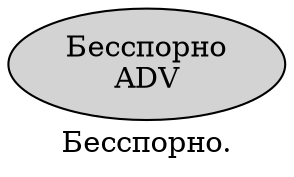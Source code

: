 digraph SENTENCE_975 {
	graph [label="Бесспорно."]
	node [style=filled]
		0 [label="Бесспорно
ADV" color="" fillcolor=lightgray penwidth=1 shape=ellipse]
}